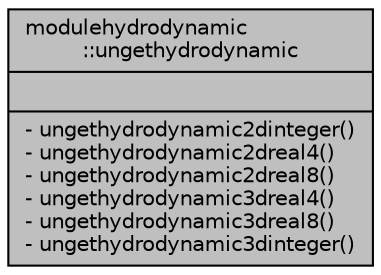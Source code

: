 digraph "modulehydrodynamic::ungethydrodynamic"
{
 // LATEX_PDF_SIZE
  edge [fontname="Helvetica",fontsize="10",labelfontname="Helvetica",labelfontsize="10"];
  node [fontname="Helvetica",fontsize="10",shape=record];
  Node1 [label="{modulehydrodynamic\l::ungethydrodynamic\n||- ungethydrodynamic2dinteger()\l- ungethydrodynamic2dreal4()\l- ungethydrodynamic2dreal8()\l- ungethydrodynamic3dreal4()\l- ungethydrodynamic3dreal8()\l- ungethydrodynamic3dinteger()\l}",height=0.2,width=0.4,color="black", fillcolor="grey75", style="filled", fontcolor="black",tooltip=" "];
}
